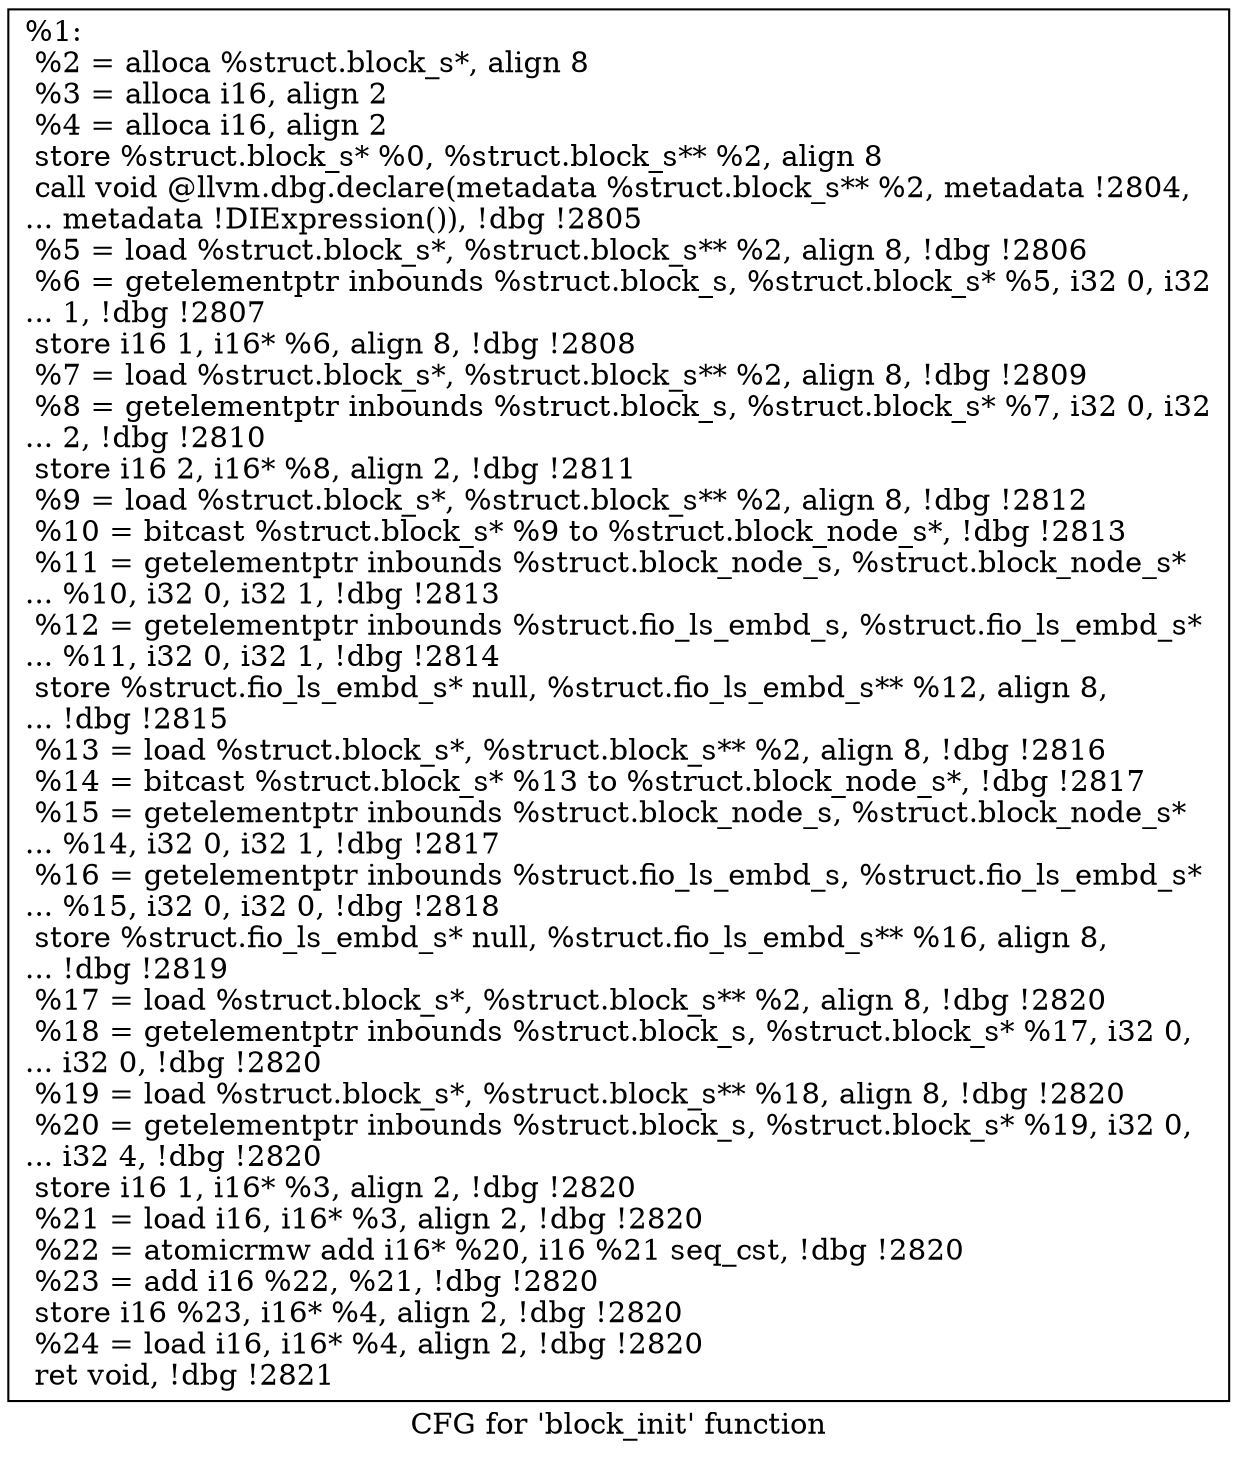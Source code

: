digraph "CFG for 'block_init' function" {
	label="CFG for 'block_init' function";

	Node0x556851408db0 [shape=record,label="{%1:\l  %2 = alloca %struct.block_s*, align 8\l  %3 = alloca i16, align 2\l  %4 = alloca i16, align 2\l  store %struct.block_s* %0, %struct.block_s** %2, align 8\l  call void @llvm.dbg.declare(metadata %struct.block_s** %2, metadata !2804,\l... metadata !DIExpression()), !dbg !2805\l  %5 = load %struct.block_s*, %struct.block_s** %2, align 8, !dbg !2806\l  %6 = getelementptr inbounds %struct.block_s, %struct.block_s* %5, i32 0, i32\l... 1, !dbg !2807\l  store i16 1, i16* %6, align 8, !dbg !2808\l  %7 = load %struct.block_s*, %struct.block_s** %2, align 8, !dbg !2809\l  %8 = getelementptr inbounds %struct.block_s, %struct.block_s* %7, i32 0, i32\l... 2, !dbg !2810\l  store i16 2, i16* %8, align 2, !dbg !2811\l  %9 = load %struct.block_s*, %struct.block_s** %2, align 8, !dbg !2812\l  %10 = bitcast %struct.block_s* %9 to %struct.block_node_s*, !dbg !2813\l  %11 = getelementptr inbounds %struct.block_node_s, %struct.block_node_s*\l... %10, i32 0, i32 1, !dbg !2813\l  %12 = getelementptr inbounds %struct.fio_ls_embd_s, %struct.fio_ls_embd_s*\l... %11, i32 0, i32 1, !dbg !2814\l  store %struct.fio_ls_embd_s* null, %struct.fio_ls_embd_s** %12, align 8,\l... !dbg !2815\l  %13 = load %struct.block_s*, %struct.block_s** %2, align 8, !dbg !2816\l  %14 = bitcast %struct.block_s* %13 to %struct.block_node_s*, !dbg !2817\l  %15 = getelementptr inbounds %struct.block_node_s, %struct.block_node_s*\l... %14, i32 0, i32 1, !dbg !2817\l  %16 = getelementptr inbounds %struct.fio_ls_embd_s, %struct.fio_ls_embd_s*\l... %15, i32 0, i32 0, !dbg !2818\l  store %struct.fio_ls_embd_s* null, %struct.fio_ls_embd_s** %16, align 8,\l... !dbg !2819\l  %17 = load %struct.block_s*, %struct.block_s** %2, align 8, !dbg !2820\l  %18 = getelementptr inbounds %struct.block_s, %struct.block_s* %17, i32 0,\l... i32 0, !dbg !2820\l  %19 = load %struct.block_s*, %struct.block_s** %18, align 8, !dbg !2820\l  %20 = getelementptr inbounds %struct.block_s, %struct.block_s* %19, i32 0,\l... i32 4, !dbg !2820\l  store i16 1, i16* %3, align 2, !dbg !2820\l  %21 = load i16, i16* %3, align 2, !dbg !2820\l  %22 = atomicrmw add i16* %20, i16 %21 seq_cst, !dbg !2820\l  %23 = add i16 %22, %21, !dbg !2820\l  store i16 %23, i16* %4, align 2, !dbg !2820\l  %24 = load i16, i16* %4, align 2, !dbg !2820\l  ret void, !dbg !2821\l}"];
}
